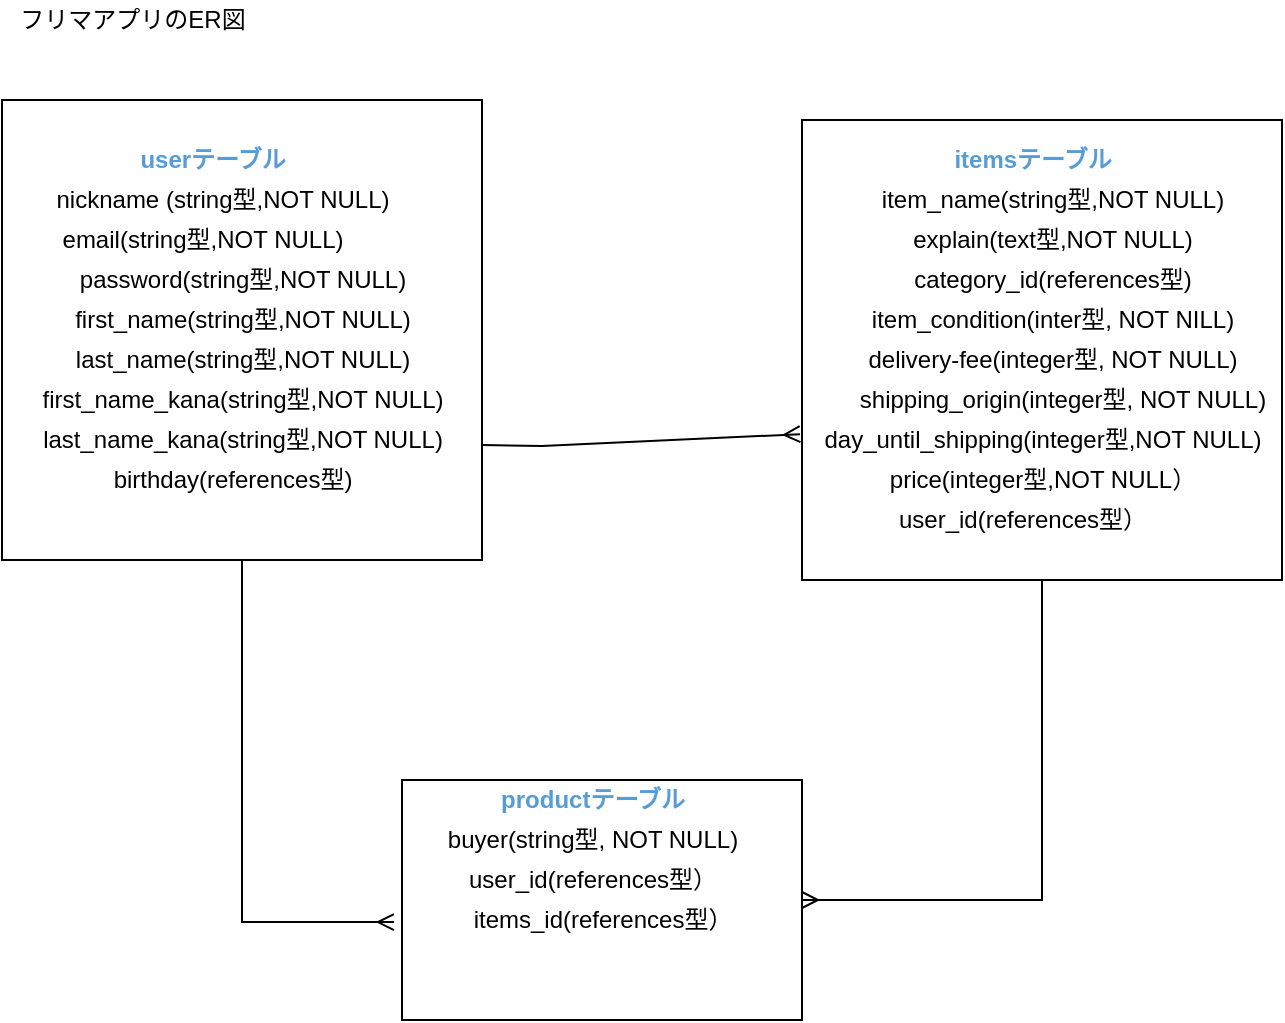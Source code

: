 <mxfile version="13.6.5">
    <diagram id="NDfy-2frBg6GUE1qQCjG" name="ページ1">
        <mxGraphModel dx="-14" dy="680" grid="1" gridSize="10" guides="1" tooltips="1" connect="1" arrows="1" fold="1" page="1" pageScale="1" pageWidth="827" pageHeight="1169" math="0" shadow="0">
            <root>
                <mxCell id="0"/>
                <mxCell id="1" parent="0"/>
                <mxCell id="2" value="フリマアプリのER図" style="text;html=1;align=center;verticalAlign=middle;resizable=0;points=[];autosize=1;" vertex="1" parent="1">
                    <mxGeometry x="880" y="20" width="130" height="20" as="geometry"/>
                </mxCell>
                <mxCell id="5" style="edgeStyle=orthogonalEdgeStyle;rounded=0;orthogonalLoop=1;jettySize=auto;html=1;exitX=0.5;exitY=1;exitDx=0;exitDy=0;" edge="1" parent="1">
                    <mxGeometry relative="1" as="geometry">
                        <mxPoint x="980" y="240" as="targetPoint"/>
                        <mxPoint x="980" y="235" as="sourcePoint"/>
                    </mxGeometry>
                </mxCell>
                <mxCell id="6" style="edgeStyle=orthogonalEdgeStyle;rounded=0;orthogonalLoop=1;jettySize=auto;html=1;" edge="1" parent="1">
                    <mxGeometry relative="1" as="geometry">
                        <mxPoint x="980" y="240" as="targetPoint"/>
                        <mxPoint x="980" y="240" as="sourcePoint"/>
                    </mxGeometry>
                </mxCell>
                <mxCell id="7" style="edgeStyle=orthogonalEdgeStyle;rounded=0;orthogonalLoop=1;jettySize=auto;html=1;exitX=0.5;exitY=0;exitDx=0;exitDy=0;" edge="1" parent="1">
                    <mxGeometry relative="1" as="geometry">
                        <mxPoint x="980" y="70" as="targetPoint"/>
                        <mxPoint x="980" y="85" as="sourcePoint"/>
                    </mxGeometry>
                </mxCell>
                <mxCell id="8" style="edgeStyle=orthogonalEdgeStyle;rounded=0;orthogonalLoop=1;jettySize=auto;html=1;exitX=0.5;exitY=1;exitDx=0;exitDy=0;" edge="1" parent="1">
                    <mxGeometry relative="1" as="geometry">
                        <mxPoint x="980" y="240" as="targetPoint"/>
                        <mxPoint x="980" y="235" as="sourcePoint"/>
                    </mxGeometry>
                </mxCell>
                <mxCell id="48" style="edgeStyle=none;rounded=0;orthogonalLoop=1;jettySize=auto;html=1;exitX=0.5;exitY=1;exitDx=0;exitDy=0;entryX=1;entryY=0.5;entryDx=0;entryDy=0;endArrow=ERmany;endFill=0;" edge="1" parent="1" source="4" target="10">
                    <mxGeometry relative="1" as="geometry">
                        <Array as="points">
                            <mxPoint x="1400" y="470"/>
                        </Array>
                    </mxGeometry>
                </mxCell>
                <mxCell id="4" value="" style="whiteSpace=wrap;html=1;" vertex="1" parent="1">
                    <mxGeometry x="1280" y="80" width="240" height="230" as="geometry"/>
                </mxCell>
                <mxCell id="10" value="" style="whiteSpace=wrap;html=1;" vertex="1" parent="1">
                    <mxGeometry x="1080" y="410" width="200" height="120" as="geometry"/>
                </mxCell>
                <mxCell id="47" style="edgeStyle=none;rounded=0;orthogonalLoop=1;jettySize=auto;html=1;exitX=1;exitY=0.75;exitDx=0;exitDy=0;entryX=-0.004;entryY=0.683;entryDx=0;entryDy=0;entryPerimeter=0;endArrow=ERmany;endFill=0;" edge="1" parent="1" source="11" target="4">
                    <mxGeometry relative="1" as="geometry">
                        <Array as="points">
                            <mxPoint x="1150" y="243"/>
                        </Array>
                    </mxGeometry>
                </mxCell>
                <mxCell id="49" style="edgeStyle=none;rounded=0;orthogonalLoop=1;jettySize=auto;html=1;exitX=0.5;exitY=1;exitDx=0;exitDy=0;endArrow=ERmany;endFill=0;entryX=-0.02;entryY=0.592;entryDx=0;entryDy=0;entryPerimeter=0;" edge="1" parent="1" source="11" target="10">
                    <mxGeometry relative="1" as="geometry">
                        <mxPoint x="1000" y="470" as="targetPoint"/>
                        <Array as="points">
                            <mxPoint x="1000" y="481"/>
                        </Array>
                    </mxGeometry>
                </mxCell>
                <mxCell id="11" value="" style="whiteSpace=wrap;html=1;" vertex="1" parent="1">
                    <mxGeometry x="880" y="70" width="240" height="230" as="geometry"/>
                </mxCell>
                <mxCell id="12" value="&lt;font color=&quot;#569cd6&quot;&gt;&lt;b&gt;userテーブル&lt;/b&gt;&lt;/font&gt;" style="text;html=1;align=center;verticalAlign=middle;resizable=0;points=[];autosize=1;" vertex="1" parent="1">
                    <mxGeometry x="940" y="90" width="90" height="20" as="geometry"/>
                </mxCell>
                <mxCell id="13" value="nickname (string型,NOT NULL)" style="text;html=1;align=center;verticalAlign=middle;resizable=0;points=[];autosize=1;" vertex="1" parent="1">
                    <mxGeometry x="900" y="110" width="180" height="20" as="geometry"/>
                </mxCell>
                <mxCell id="14" value="email(string型,NOT NULL)" style="text;html=1;align=center;verticalAlign=middle;resizable=0;points=[];autosize=1;" vertex="1" parent="1">
                    <mxGeometry x="900" y="130" width="160" height="20" as="geometry"/>
                </mxCell>
                <mxCell id="15" value="password(string型,NOT NULL)" style="text;html=1;align=center;verticalAlign=middle;resizable=0;points=[];autosize=1;" vertex="1" parent="1">
                    <mxGeometry x="910" y="150" width="180" height="20" as="geometry"/>
                </mxCell>
                <mxCell id="16" value="first_name(string型,NOT NULL)" style="text;html=1;align=center;verticalAlign=middle;resizable=0;points=[];autosize=1;" vertex="1" parent="1">
                    <mxGeometry x="910" y="170" width="180" height="20" as="geometry"/>
                </mxCell>
                <mxCell id="17" value="last_name(string型,NOT NULL)" style="text;html=1;align=center;verticalAlign=middle;resizable=0;points=[];autosize=1;" vertex="1" parent="1">
                    <mxGeometry x="910" y="190" width="180" height="20" as="geometry"/>
                </mxCell>
                <mxCell id="19" value="first_name_kana(string型,NOT NULL)" style="text;html=1;align=center;verticalAlign=middle;resizable=0;points=[];autosize=1;" vertex="1" parent="1">
                    <mxGeometry x="890" y="210" width="220" height="20" as="geometry"/>
                </mxCell>
                <mxCell id="20" value="last_name_kana(string型,NOT NULL)" style="text;html=1;align=center;verticalAlign=middle;resizable=0;points=[];autosize=1;" vertex="1" parent="1">
                    <mxGeometry x="890" y="230" width="220" height="20" as="geometry"/>
                </mxCell>
                <mxCell id="21" value="birthday(references型)" style="text;html=1;align=center;verticalAlign=middle;resizable=0;points=[];autosize=1;" vertex="1" parent="1">
                    <mxGeometry x="930" y="250" width="130" height="20" as="geometry"/>
                </mxCell>
                <mxCell id="23" value="&lt;font color=&quot;#569cd6&quot;&gt;&lt;b&gt;itemsテーブル&lt;/b&gt;&lt;/font&gt;" style="text;html=1;align=center;verticalAlign=middle;resizable=0;points=[];autosize=1;" vertex="1" parent="1">
                    <mxGeometry x="1350" y="90" width="90" height="20" as="geometry"/>
                </mxCell>
                <mxCell id="26" value="item_name(string型,NOT NULL)" style="text;html=1;align=center;verticalAlign=middle;resizable=0;points=[];autosize=1;" vertex="1" parent="1">
                    <mxGeometry x="1310" y="110" width="190" height="20" as="geometry"/>
                </mxCell>
                <mxCell id="28" value="explain(text型,NOT NULL)" style="text;html=1;align=center;verticalAlign=middle;resizable=0;points=[];autosize=1;" vertex="1" parent="1">
                    <mxGeometry x="1325" y="130" width="160" height="20" as="geometry"/>
                </mxCell>
                <mxCell id="29" value="category_id(references型)" style="text;html=1;align=center;verticalAlign=middle;resizable=0;points=[];autosize=1;" vertex="1" parent="1">
                    <mxGeometry x="1330" y="150" width="150" height="20" as="geometry"/>
                </mxCell>
                <mxCell id="30" value="item_condition(inter型, NOT NILL)" style="text;html=1;align=center;verticalAlign=middle;resizable=0;points=[];autosize=1;" vertex="1" parent="1">
                    <mxGeometry x="1305" y="170" width="200" height="20" as="geometry"/>
                </mxCell>
                <mxCell id="31" value="delivery-fee(integer型, NOT NULL)" style="text;html=1;align=center;verticalAlign=middle;resizable=0;points=[];autosize=1;" vertex="1" parent="1">
                    <mxGeometry x="1305" y="190" width="200" height="20" as="geometry"/>
                </mxCell>
                <mxCell id="33" value="shipping_origin(integer型, NOT NULL)" style="text;html=1;align=center;verticalAlign=middle;resizable=0;points=[];autosize=1;" vertex="1" parent="1">
                    <mxGeometry x="1300" y="210" width="220" height="20" as="geometry"/>
                </mxCell>
                <mxCell id="34" value="day_until_shipping(integer型,NOT NULL)" style="text;html=1;align=center;verticalAlign=middle;resizable=0;points=[];autosize=1;" vertex="1" parent="1">
                    <mxGeometry x="1285" y="230" width="230" height="20" as="geometry"/>
                </mxCell>
                <mxCell id="35" value="price(integer型,NOT NULL）" style="text;html=1;align=center;verticalAlign=middle;resizable=0;points=[];autosize=1;" vertex="1" parent="1">
                    <mxGeometry x="1315" y="250" width="170" height="20" as="geometry"/>
                </mxCell>
                <mxCell id="36" value="user_id(references型）" style="text;html=1;align=center;verticalAlign=middle;resizable=0;points=[];autosize=1;" vertex="1" parent="1">
                    <mxGeometry x="1320" y="270" width="140" height="20" as="geometry"/>
                </mxCell>
                <mxCell id="38" value="&lt;font color=&quot;#569cd6&quot;&gt;&lt;b&gt;productテーブル&lt;/b&gt;&lt;/font&gt;" style="text;html=1;align=center;verticalAlign=middle;resizable=0;points=[];autosize=1;" vertex="1" parent="1">
                    <mxGeometry x="1120" y="410" width="110" height="20" as="geometry"/>
                </mxCell>
                <mxCell id="41" value="buyer(string型, NOT NULL)" style="text;html=1;align=center;verticalAlign=middle;resizable=0;points=[];autosize=1;" vertex="1" parent="1">
                    <mxGeometry x="1095" y="430" width="160" height="20" as="geometry"/>
                </mxCell>
                <mxCell id="42" value="user_id(references型）" style="text;html=1;align=center;verticalAlign=middle;resizable=0;points=[];autosize=1;" vertex="1" parent="1">
                    <mxGeometry x="1105" y="450" width="140" height="20" as="geometry"/>
                </mxCell>
                <mxCell id="43" style="edgeStyle=orthogonalEdgeStyle;rounded=0;orthogonalLoop=1;jettySize=auto;html=1;exitX=0.5;exitY=1;exitDx=0;exitDy=0;" edge="1" parent="1" source="4" target="4">
                    <mxGeometry relative="1" as="geometry"/>
                </mxCell>
                <mxCell id="44" value="items_id(references型）" style="text;html=1;align=center;verticalAlign=middle;resizable=0;points=[];autosize=1;" vertex="1" parent="1">
                    <mxGeometry x="1110" y="470" width="140" height="20" as="geometry"/>
                </mxCell>
            </root>
        </mxGraphModel>
    </diagram>
</mxfile>